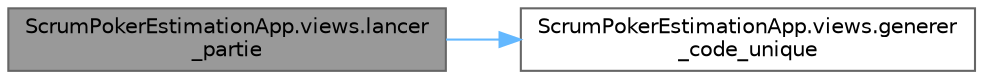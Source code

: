 digraph "ScrumPokerEstimationApp.views.lancer_partie"
{
 // LATEX_PDF_SIZE
  bgcolor="transparent";
  edge [fontname=Helvetica,fontsize=10,labelfontname=Helvetica,labelfontsize=10];
  node [fontname=Helvetica,fontsize=10,shape=box,height=0.2,width=0.4];
  rankdir="LR";
  Node1 [id="Node000001",label="ScrumPokerEstimationApp.views.lancer\l_partie",height=0.2,width=0.4,color="gray40", fillcolor="grey60", style="filled", fontcolor="black",tooltip=" "];
  Node1 -> Node2 [id="edge1_Node000001_Node000002",color="steelblue1",style="solid",tooltip=" "];
  Node2 [id="Node000002",label="ScrumPokerEstimationApp.views.generer\l_code_unique",height=0.2,width=0.4,color="grey40", fillcolor="white", style="filled",URL="$namespace_scrum_poker_estimation_app_1_1views.html#a2fcacaf2ac0487afe8df97c65a3cb27d",tooltip=" "];
}
